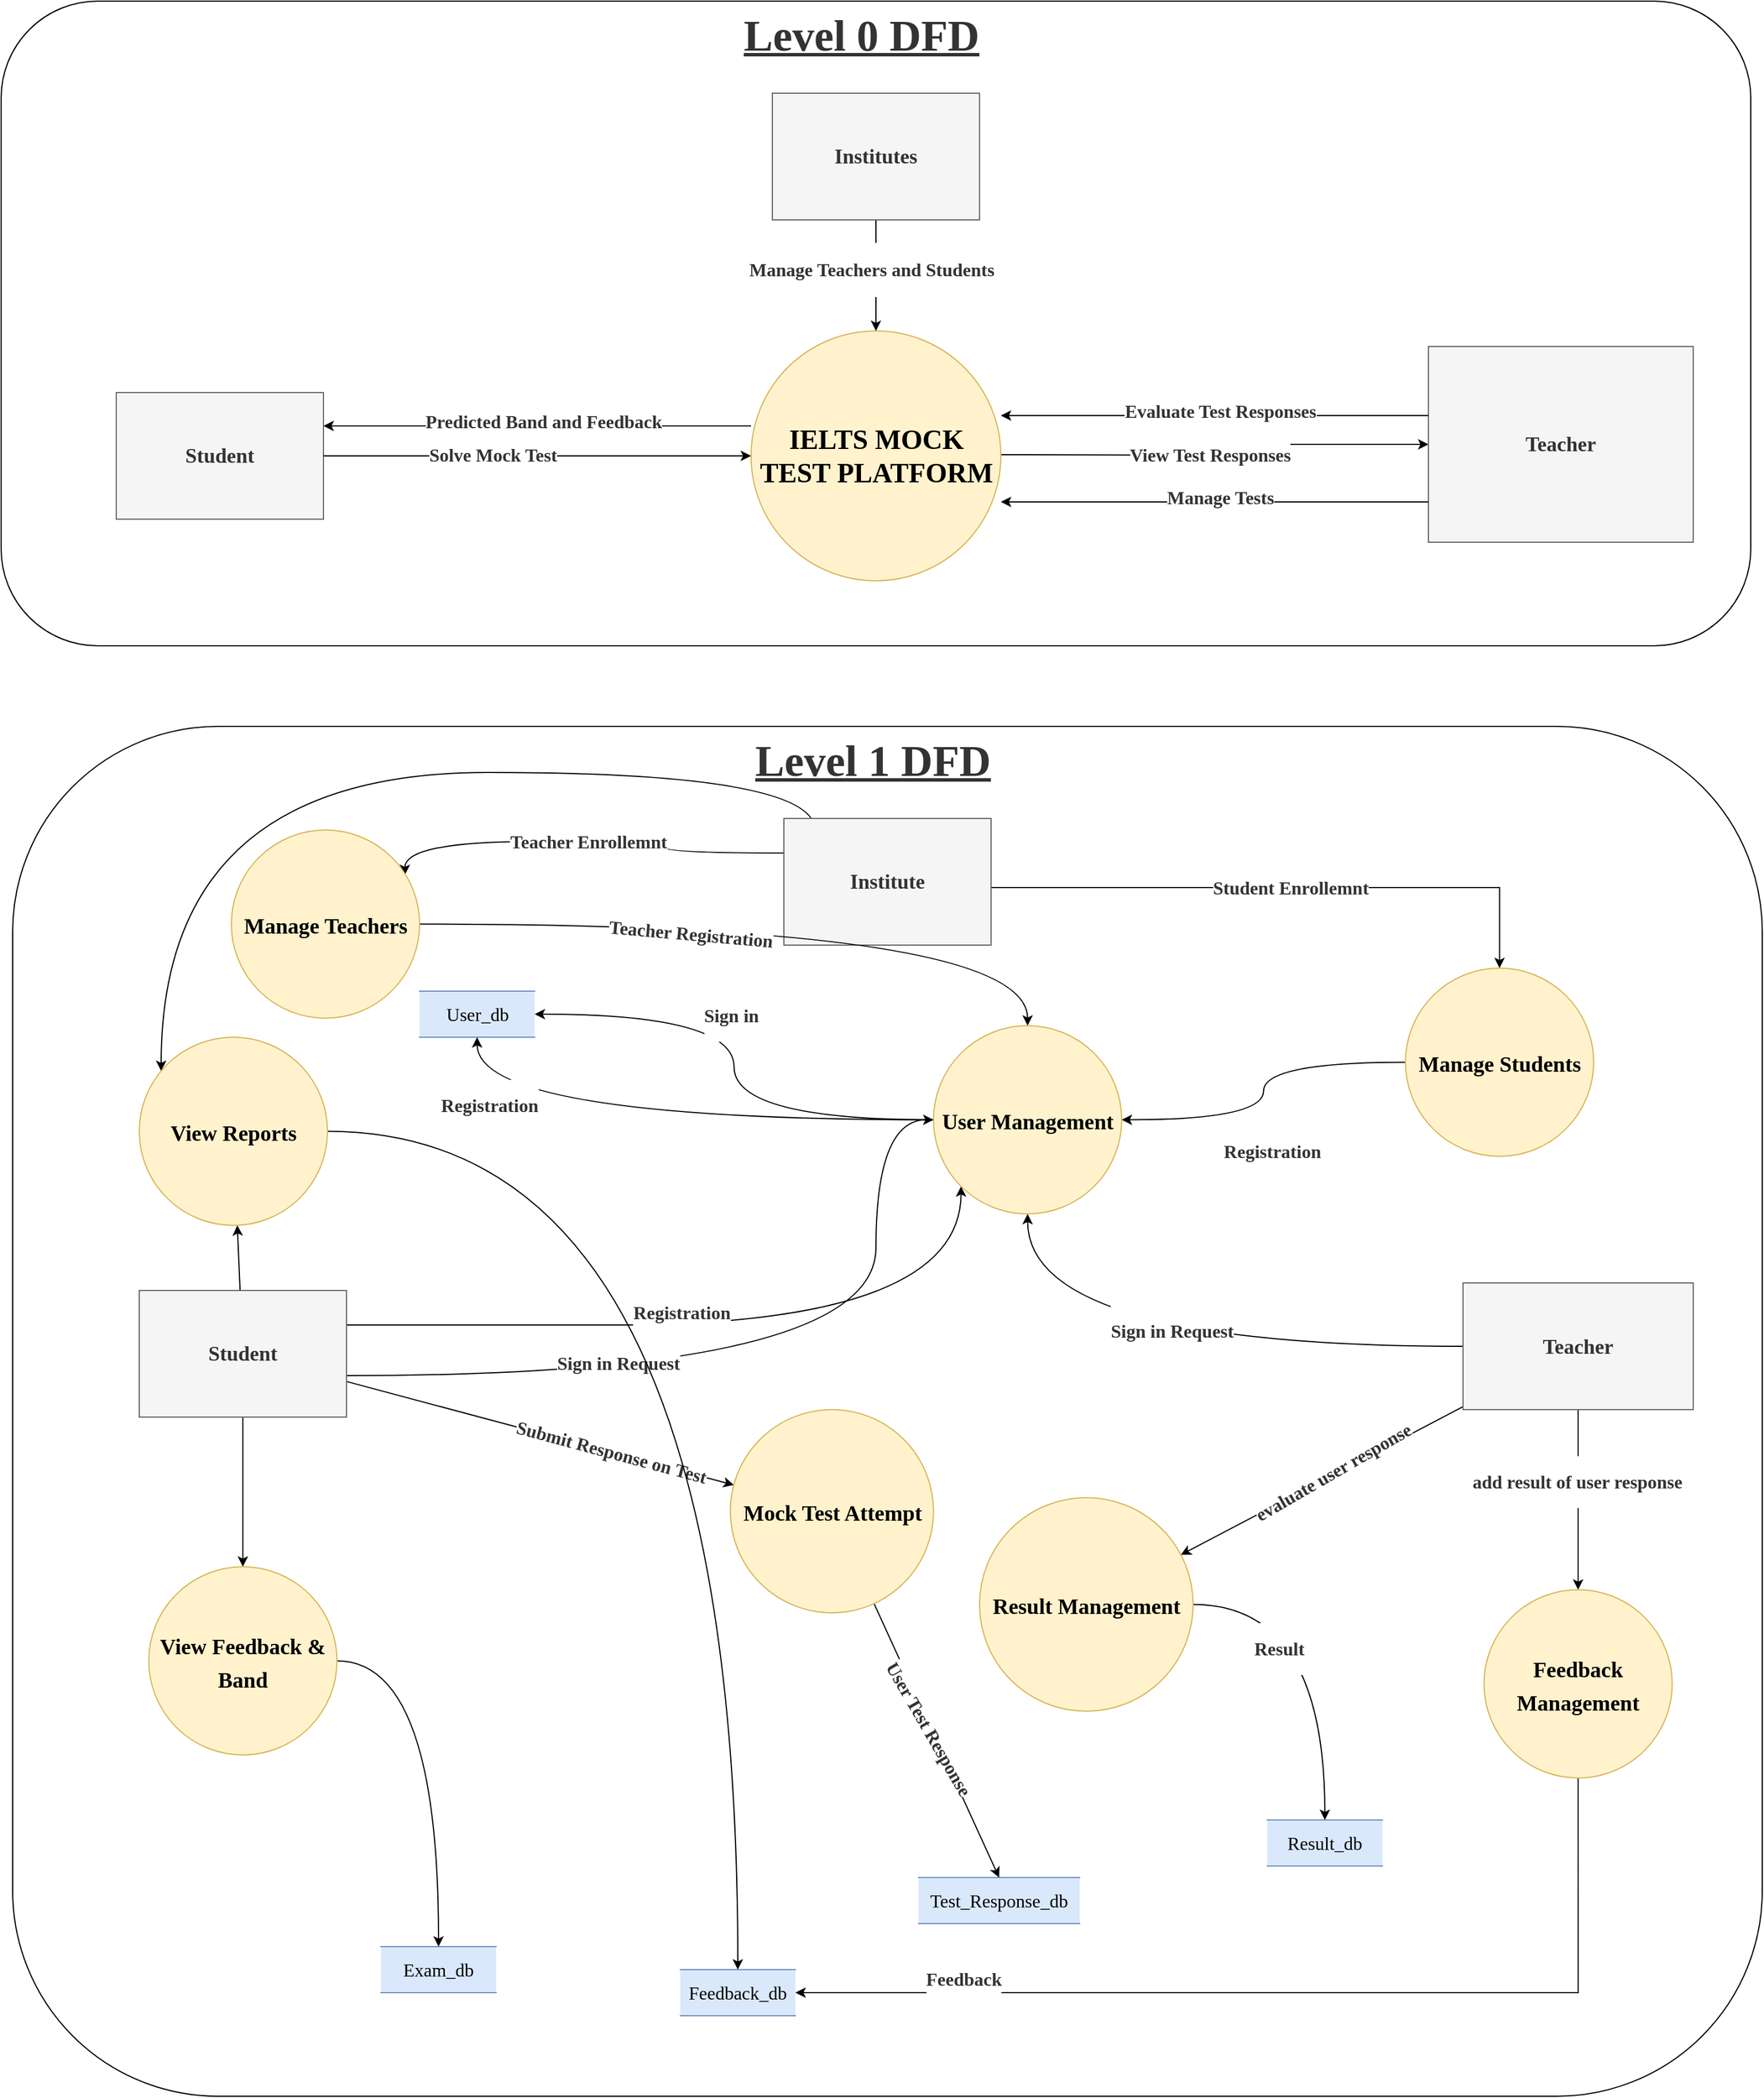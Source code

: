 <mxfile version="24.7.17">
  <diagram name="Page-1" id="etFTTJ8TaBfdBzY4ICjI">
    <mxGraphModel dx="1574" dy="1028" grid="1" gridSize="10" guides="1" tooltips="1" connect="1" arrows="1" fold="1" page="1" pageScale="1" pageWidth="1654" pageHeight="1169" math="0" shadow="0">
      <root>
        <mxCell id="0" />
        <mxCell id="1" parent="0" />
        <mxCell id="t77OT2pHdufiBTzPMGSk-143" value="" style="rounded=1;whiteSpace=wrap;html=1;fontFamily=Ubuntu Mono;fontSource=https%3A%2F%2Ffonts.googleapis.com%2Fcss%3Ffamily%3DUbuntu%2BMono;fillColor=none;" vertex="1" parent="1">
          <mxGeometry x="50" y="50" width="1520" height="560" as="geometry" />
        </mxCell>
        <mxCell id="t77OT2pHdufiBTzPMGSk-144" style="edgeStyle=orthogonalEdgeStyle;rounded=0;orthogonalLoop=1;jettySize=auto;html=1;fontFamily=Ubuntu Mono;fontSource=https%3A%2F%2Ffonts.googleapis.com%2Fcss%3Ffamily%3DUbuntu%2BMono;fontSize=12;fontColor=#333333;" edge="1" parent="1">
          <mxGeometry relative="1" as="geometry">
            <mxPoint x="701.5" y="419" as="sourcePoint" />
            <mxPoint x="330" y="419" as="targetPoint" />
          </mxGeometry>
        </mxCell>
        <mxCell id="t77OT2pHdufiBTzPMGSk-145" value="&lt;h3&gt;&lt;span style=&quot;font-size: 16px;&quot;&gt;Predicted Band and Feedback&lt;/span&gt;&lt;/h3&gt;" style="edgeLabel;html=1;align=center;verticalAlign=middle;resizable=0;points=[];rounded=0;strokeColor=#666666;fontFamily=Ubuntu Mono;fontSource=https%3A%2F%2Ffonts.googleapis.com%2Fcss%3Ffamily%3DUbuntu%2BMono;fontSize=12;fontColor=#333333;fillColor=#f5f5f5;" vertex="1" connectable="0" parent="t77OT2pHdufiBTzPMGSk-144">
          <mxGeometry x="0.19" y="-4" relative="1" as="geometry">
            <mxPoint x="40" as="offset" />
          </mxGeometry>
        </mxCell>
        <mxCell id="t77OT2pHdufiBTzPMGSk-146" style="edgeStyle=orthogonalEdgeStyle;rounded=0;orthogonalLoop=1;jettySize=auto;html=1;exitX=1;exitY=0.5;exitDx=0;exitDy=0;fontFamily=Ubuntu Mono;fontSource=https%3A%2F%2Ffonts.googleapis.com%2Fcss%3Ffamily%3DUbuntu%2BMono;fontSize=12;fontColor=#333333;" edge="1" parent="1" target="t77OT2pHdufiBTzPMGSk-150">
          <mxGeometry relative="1" as="geometry">
            <mxPoint x="918.5" y="444" as="sourcePoint" />
            <mxPoint x="1300" y="444" as="targetPoint" />
            <Array as="points" />
          </mxGeometry>
        </mxCell>
        <mxCell id="t77OT2pHdufiBTzPMGSk-147" value="&lt;h3&gt;&lt;span style=&quot;font-size: 16px;&quot;&gt;View Test Responses&lt;/span&gt;&lt;/h3&gt;" style="edgeLabel;html=1;align=center;verticalAlign=middle;resizable=0;points=[];rounded=0;strokeColor=#666666;fontFamily=Ubuntu Mono;fontSource=https%3A%2F%2Ffonts.googleapis.com%2Fcss%3Ffamily%3DUbuntu%2BMono;fontSize=12;fontColor=#333333;fillColor=#f5f5f5;" vertex="1" connectable="0" parent="t77OT2pHdufiBTzPMGSk-146">
          <mxGeometry x="-0.046" y="1" relative="1" as="geometry">
            <mxPoint as="offset" />
          </mxGeometry>
        </mxCell>
        <mxCell id="t77OT2pHdufiBTzPMGSk-148" value="&lt;h1&gt;&lt;font data-font-src=&quot;https://fonts.googleapis.com/css?family=Ubuntu+Mono&quot;&gt;IELTS MOCK TEST PLATFORM&lt;/font&gt;&lt;/h1&gt;" style="ellipse;whiteSpace=wrap;html=1;aspect=fixed;fillColor=#fff2cc;strokeColor=#d6b656;fontFamily=Ubuntu Mono;fontSource=https%3A%2F%2Ffonts.googleapis.com%2Fcss%3Ffamily%3DUbuntu%2BMono;" vertex="1" parent="1">
          <mxGeometry x="701.5" y="336.5" width="217" height="217" as="geometry" />
        </mxCell>
        <mxCell id="t77OT2pHdufiBTzPMGSk-149" value="&lt;h2&gt;Student&lt;/h2&gt;" style="rounded=0;whiteSpace=wrap;html=1;fillColor=#f5f5f5;fontColor=#333333;strokeColor=#666666;fontFamily=Ubuntu Mono;fontSource=https%3A%2F%2Ffonts.googleapis.com%2Fcss%3Ffamily%3DUbuntu%2BMono;" vertex="1" parent="1">
          <mxGeometry x="150" y="390" width="180" height="110" as="geometry" />
        </mxCell>
        <mxCell id="t77OT2pHdufiBTzPMGSk-150" value="&lt;h2&gt;Teacher&lt;/h2&gt;" style="rounded=0;whiteSpace=wrap;html=1;fillColor=#f5f5f5;fontColor=#333333;strokeColor=#666666;fontFamily=Ubuntu Mono;fontSource=https%3A%2F%2Ffonts.googleapis.com%2Fcss%3Ffamily%3DUbuntu%2BMono;align=center;verticalAlign=middle;fontSize=12;" vertex="1" parent="1">
          <mxGeometry x="1290" y="350" width="230" height="170" as="geometry" />
        </mxCell>
        <mxCell id="t77OT2pHdufiBTzPMGSk-151" style="edgeStyle=orthogonalEdgeStyle;rounded=0;orthogonalLoop=1;jettySize=auto;html=1;fontFamily=Ubuntu Mono;fontSource=https%3A%2F%2Ffonts.googleapis.com%2Fcss%3Ffamily%3DUbuntu%2BMono;fontSize=12;fontColor=#333333;" edge="1" parent="1" source="t77OT2pHdufiBTzPMGSk-153" target="t77OT2pHdufiBTzPMGSk-148">
          <mxGeometry relative="1" as="geometry" />
        </mxCell>
        <mxCell id="t77OT2pHdufiBTzPMGSk-152" value="&lt;h3&gt;&lt;span style=&quot;font-size: 16px;&quot;&gt;Manage Teachers and Students&lt;/span&gt;&lt;/h3&gt;" style="edgeLabel;html=1;align=center;verticalAlign=middle;resizable=0;points=[];rounded=0;strokeColor=#666666;fontFamily=Ubuntu Mono;fontSource=https%3A%2F%2Ffonts.googleapis.com%2Fcss%3Ffamily%3DUbuntu%2BMono;fontSize=12;fontColor=#333333;fillColor=#f5f5f5;" vertex="1" connectable="0" parent="t77OT2pHdufiBTzPMGSk-151">
          <mxGeometry x="-0.114" y="-4" relative="1" as="geometry">
            <mxPoint as="offset" />
          </mxGeometry>
        </mxCell>
        <mxCell id="t77OT2pHdufiBTzPMGSk-153" value="&lt;h2&gt;Institutes&lt;/h2&gt;" style="rounded=0;whiteSpace=wrap;html=1;fillColor=#f5f5f5;fontColor=#333333;strokeColor=#666666;fontFamily=Ubuntu Mono;fontSource=https%3A%2F%2Ffonts.googleapis.com%2Fcss%3Ffamily%3DUbuntu%2BMono;" vertex="1" parent="1">
          <mxGeometry x="720" y="130" width="180" height="110" as="geometry" />
        </mxCell>
        <mxCell id="t77OT2pHdufiBTzPMGSk-154" style="edgeStyle=orthogonalEdgeStyle;rounded=0;orthogonalLoop=1;jettySize=auto;html=1;fontFamily=Ubuntu Mono;fontSource=https%3A%2F%2Ffonts.googleapis.com%2Fcss%3Ffamily%3DUbuntu%2BMono;fontSize=12;fontColor=#333333;" edge="1" parent="1" source="t77OT2pHdufiBTzPMGSk-149" target="t77OT2pHdufiBTzPMGSk-148">
          <mxGeometry relative="1" as="geometry" />
        </mxCell>
        <mxCell id="t77OT2pHdufiBTzPMGSk-155" value="&lt;h3&gt;&lt;font style=&quot;font-size: 16px;&quot;&gt;Solve Mock Test&lt;/font&gt;&lt;/h3&gt;" style="edgeLabel;html=1;align=center;verticalAlign=middle;resizable=0;points=[];rounded=0;strokeColor=#666666;fontFamily=Ubuntu Mono;fontSource=https%3A%2F%2Ffonts.googleapis.com%2Fcss%3Ffamily%3DUbuntu%2BMono;fontSize=12;fontColor=#333333;fillColor=#f5f5f5;" vertex="1" connectable="0" parent="t77OT2pHdufiBTzPMGSk-154">
          <mxGeometry x="-0.211" y="1" relative="1" as="geometry">
            <mxPoint as="offset" />
          </mxGeometry>
        </mxCell>
        <mxCell id="t77OT2pHdufiBTzPMGSk-156" style="edgeStyle=orthogonalEdgeStyle;rounded=0;orthogonalLoop=1;jettySize=auto;html=1;fontFamily=Ubuntu Mono;fontSource=https%3A%2F%2Ffonts.googleapis.com%2Fcss%3Ffamily%3DUbuntu%2BMono;fontSize=12;fontColor=#333333;" edge="1" parent="1">
          <mxGeometry relative="1" as="geometry">
            <mxPoint x="1290" y="410" as="sourcePoint" />
            <mxPoint x="918.5" y="410" as="targetPoint" />
          </mxGeometry>
        </mxCell>
        <mxCell id="t77OT2pHdufiBTzPMGSk-157" value="&lt;h3&gt;&lt;span style=&quot;font-size: 16px;&quot;&gt;Evaluate Test Responses&lt;/span&gt;&lt;/h3&gt;" style="edgeLabel;html=1;align=center;verticalAlign=middle;resizable=0;points=[];rounded=0;strokeColor=#666666;fontFamily=Ubuntu Mono;fontSource=https%3A%2F%2Ffonts.googleapis.com%2Fcss%3Ffamily%3DUbuntu%2BMono;fontSize=12;fontColor=#333333;fillColor=#f5f5f5;" vertex="1" connectable="0" parent="t77OT2pHdufiBTzPMGSk-156">
          <mxGeometry x="0.19" y="-4" relative="1" as="geometry">
            <mxPoint x="40" as="offset" />
          </mxGeometry>
        </mxCell>
        <mxCell id="t77OT2pHdufiBTzPMGSk-158" style="edgeStyle=orthogonalEdgeStyle;rounded=0;orthogonalLoop=1;jettySize=auto;html=1;fontFamily=Ubuntu Mono;fontSource=https%3A%2F%2Ffonts.googleapis.com%2Fcss%3Ffamily%3DUbuntu%2BMono;fontSize=12;fontColor=#333333;" edge="1" parent="1">
          <mxGeometry relative="1" as="geometry">
            <mxPoint x="1290" y="485" as="sourcePoint" />
            <mxPoint x="918.5" y="485" as="targetPoint" />
          </mxGeometry>
        </mxCell>
        <mxCell id="t77OT2pHdufiBTzPMGSk-159" value="&lt;h3&gt;&lt;span style=&quot;font-size: 16px;&quot;&gt;Manage Tests&lt;/span&gt;&lt;/h3&gt;" style="edgeLabel;html=1;align=center;verticalAlign=middle;resizable=0;points=[];rounded=0;strokeColor=#666666;fontFamily=Ubuntu Mono;fontSource=https%3A%2F%2Ffonts.googleapis.com%2Fcss%3Ffamily%3DUbuntu%2BMono;fontSize=12;fontColor=#333333;fillColor=#f5f5f5;" vertex="1" connectable="0" parent="t77OT2pHdufiBTzPMGSk-158">
          <mxGeometry x="0.19" y="-4" relative="1" as="geometry">
            <mxPoint x="40" as="offset" />
          </mxGeometry>
        </mxCell>
        <mxCell id="t77OT2pHdufiBTzPMGSk-160" value="&lt;font style=&quot;font-size: 38px;&quot;&gt;&lt;u&gt;Level 0 DFD&lt;/u&gt;&lt;/font&gt;" style="text;strokeColor=none;fillColor=none;html=1;fontSize=12;fontStyle=1;verticalAlign=middle;align=center;fontFamily=Ubuntu Mono;fontSource=https%3A%2F%2Ffonts.googleapis.com%2Fcss%3Ffamily%3DUbuntu%2BMono;fontColor=#333333;" vertex="1" parent="1">
          <mxGeometry x="747" y="60" width="100" height="40" as="geometry" />
        </mxCell>
        <mxCell id="t77OT2pHdufiBTzPMGSk-161" value="" style="rounded=1;whiteSpace=wrap;html=1;fontFamily=Ubuntu Mono;fontSource=https%3A%2F%2Ffonts.googleapis.com%2Fcss%3Ffamily%3DUbuntu%2BMono;fillColor=none;" vertex="1" parent="1">
          <mxGeometry x="60" y="680" width="1520" height="1190" as="geometry" />
        </mxCell>
        <mxCell id="t77OT2pHdufiBTzPMGSk-162" style="edgeStyle=orthogonalEdgeStyle;rounded=0;orthogonalLoop=1;jettySize=auto;html=1;curved=1;" edge="1" parent="1" source="t77OT2pHdufiBTzPMGSk-170" target="t77OT2pHdufiBTzPMGSk-212">
          <mxGeometry relative="1" as="geometry">
            <Array as="points">
              <mxPoint x="810" y="1244" />
            </Array>
          </mxGeometry>
        </mxCell>
        <mxCell id="t77OT2pHdufiBTzPMGSk-163" value="&lt;h3 style=&quot;color: rgb(51, 51, 51); font-family: &amp;quot;Ubuntu Mono&amp;quot;;&quot;&gt;&lt;span style=&quot;font-size: 16px;&quot;&gt;Sign in Request&lt;/span&gt;&lt;/h3&gt;" style="edgeLabel;html=1;align=center;verticalAlign=middle;resizable=0;points=[];fontFamily=Helvetica;fontSize=11;fontColor=default;labelBackgroundColor=default;" vertex="1" connectable="0" parent="t77OT2pHdufiBTzPMGSk-162">
          <mxGeometry x="0.238" y="61" relative="1" as="geometry">
            <mxPoint x="-218" y="50" as="offset" />
          </mxGeometry>
        </mxCell>
        <mxCell id="t77OT2pHdufiBTzPMGSk-164" style="edgeStyle=orthogonalEdgeStyle;shape=connector;curved=1;rounded=0;orthogonalLoop=1;jettySize=auto;html=1;entryX=0;entryY=1;entryDx=0;entryDy=0;strokeColor=default;align=center;verticalAlign=middle;fontFamily=Helvetica;fontSize=11;fontColor=default;labelBackgroundColor=default;endArrow=classic;exitX=0.985;exitY=0.354;exitDx=0;exitDy=0;exitPerimeter=0;" edge="1" parent="1" source="t77OT2pHdufiBTzPMGSk-170" target="t77OT2pHdufiBTzPMGSk-212">
          <mxGeometry relative="1" as="geometry">
            <Array as="points">
              <mxPoint x="277" y="1200" />
              <mxPoint x="739" y="1200" />
            </Array>
          </mxGeometry>
        </mxCell>
        <mxCell id="t77OT2pHdufiBTzPMGSk-165" value="&lt;h3 style=&quot;&quot;&gt;&lt;font face=&quot;Ubuntu Mono&quot; color=&quot;#333333&quot;&gt;&lt;span style=&quot;font-size: 16px;&quot;&gt;Registration&lt;/span&gt;&lt;/font&gt;&lt;br&gt;&lt;/h3&gt;" style="edgeLabel;html=1;align=center;verticalAlign=middle;resizable=0;points=[];fontFamily=Helvetica;fontSize=11;fontColor=default;labelBackgroundColor=default;" vertex="1" connectable="0" parent="t77OT2pHdufiBTzPMGSk-164">
          <mxGeometry x="-0.052" y="37" relative="1" as="geometry">
            <mxPoint x="60" y="26" as="offset" />
          </mxGeometry>
        </mxCell>
        <mxCell id="t77OT2pHdufiBTzPMGSk-166" style="shape=connector;rounded=0;orthogonalLoop=1;jettySize=auto;html=1;strokeColor=default;align=center;verticalAlign=middle;fontFamily=Helvetica;fontSize=11;fontColor=default;labelBackgroundColor=default;endArrow=classic;" edge="1" parent="1" source="t77OT2pHdufiBTzPMGSk-170" target="t77OT2pHdufiBTzPMGSk-207">
          <mxGeometry relative="1" as="geometry" />
        </mxCell>
        <mxCell id="t77OT2pHdufiBTzPMGSk-167" value="&lt;h3 style=&quot;color: rgb(51, 51, 51); font-family: &amp;quot;Ubuntu Mono&amp;quot;;&quot;&gt;&lt;span style=&quot;font-size: 16px;&quot;&gt;Submit Response on Test&lt;/span&gt;&lt;/h3&gt;" style="edgeLabel;html=1;align=center;verticalAlign=middle;resizable=0;points=[];fontFamily=Helvetica;fontSize=11;fontColor=default;labelBackgroundColor=default;rotation=15;" vertex="1" connectable="0" parent="t77OT2pHdufiBTzPMGSk-166">
          <mxGeometry x="0.475" y="17" relative="1" as="geometry">
            <mxPoint x="-23" y="11" as="offset" />
          </mxGeometry>
        </mxCell>
        <mxCell id="t77OT2pHdufiBTzPMGSk-168" style="edgeStyle=orthogonalEdgeStyle;shape=connector;curved=1;rounded=0;orthogonalLoop=1;jettySize=auto;html=1;strokeColor=default;align=center;verticalAlign=middle;fontFamily=Helvetica;fontSize=11;fontColor=default;labelBackgroundColor=default;endArrow=classic;" edge="1" parent="1" source="t77OT2pHdufiBTzPMGSk-170" target="t77OT2pHdufiBTzPMGSk-195">
          <mxGeometry relative="1" as="geometry" />
        </mxCell>
        <mxCell id="t77OT2pHdufiBTzPMGSk-169" style="shape=connector;rounded=0;orthogonalLoop=1;jettySize=auto;html=1;strokeColor=default;align=center;verticalAlign=middle;fontFamily=Helvetica;fontSize=11;fontColor=default;labelBackgroundColor=default;endArrow=classic;" edge="1" parent="1" source="t77OT2pHdufiBTzPMGSk-170" target="t77OT2pHdufiBTzPMGSk-213">
          <mxGeometry relative="1" as="geometry" />
        </mxCell>
        <mxCell id="t77OT2pHdufiBTzPMGSk-170" value="&lt;h2&gt;Student&lt;/h2&gt;" style="rounded=0;whiteSpace=wrap;html=1;fillColor=#f5f5f5;fontColor=#333333;strokeColor=#666666;fontFamily=Ubuntu Mono;fontSource=https%3A%2F%2Ffonts.googleapis.com%2Fcss%3Ffamily%3DUbuntu%2BMono;" vertex="1" parent="1">
          <mxGeometry x="170" y="1170" width="180" height="110" as="geometry" />
        </mxCell>
        <mxCell id="t77OT2pHdufiBTzPMGSk-171" style="shape=connector;rounded=0;orthogonalLoop=1;jettySize=auto;html=1;strokeColor=default;align=center;verticalAlign=middle;fontFamily=Helvetica;fontSize=11;fontColor=default;labelBackgroundColor=default;endArrow=classic;" edge="1" parent="1" source="t77OT2pHdufiBTzPMGSk-177" target="t77OT2pHdufiBTzPMGSk-201">
          <mxGeometry relative="1" as="geometry" />
        </mxCell>
        <mxCell id="t77OT2pHdufiBTzPMGSk-172" value="&lt;h3 style=&quot;color: rgb(51, 51, 51); font-family: &amp;quot;Ubuntu Mono&amp;quot;;&quot;&gt;&lt;span style=&quot;font-size: 16px;&quot;&gt;evaluate user response&lt;/span&gt;&lt;/h3&gt;" style="edgeLabel;html=1;align=center;verticalAlign=middle;resizable=0;points=[];fontFamily=Helvetica;fontSize=11;fontColor=default;labelBackgroundColor=default;rotation=-30;" vertex="1" connectable="0" parent="t77OT2pHdufiBTzPMGSk-171">
          <mxGeometry x="0.327" y="38" relative="1" as="geometry">
            <mxPoint x="31" y="-62" as="offset" />
          </mxGeometry>
        </mxCell>
        <mxCell id="t77OT2pHdufiBTzPMGSk-173" style="edgeStyle=orthogonalEdgeStyle;shape=connector;curved=1;rounded=0;orthogonalLoop=1;jettySize=auto;html=1;strokeColor=default;align=center;verticalAlign=middle;fontFamily=Helvetica;fontSize=11;fontColor=default;labelBackgroundColor=default;endArrow=classic;" edge="1" parent="1" source="t77OT2pHdufiBTzPMGSk-177" target="t77OT2pHdufiBTzPMGSk-212">
          <mxGeometry relative="1" as="geometry" />
        </mxCell>
        <mxCell id="t77OT2pHdufiBTzPMGSk-174" value="&lt;h3 style=&quot;color: rgb(51, 51, 51); font-family: &amp;quot;Ubuntu Mono&amp;quot;;&quot;&gt;&lt;span style=&quot;font-size: 16px;&quot;&gt;Sign in Request&lt;/span&gt;&lt;/h3&gt;" style="edgeLabel;html=1;align=center;verticalAlign=middle;resizable=0;points=[];fontFamily=Helvetica;fontSize=11;fontColor=default;labelBackgroundColor=default;" vertex="1" connectable="0" parent="t77OT2pHdufiBTzPMGSk-173">
          <mxGeometry x="0.028" y="-14" relative="1" as="geometry">
            <mxPoint as="offset" />
          </mxGeometry>
        </mxCell>
        <mxCell id="t77OT2pHdufiBTzPMGSk-175" style="edgeStyle=orthogonalEdgeStyle;shape=connector;curved=1;rounded=0;orthogonalLoop=1;jettySize=auto;html=1;strokeColor=default;align=center;verticalAlign=middle;fontFamily=Helvetica;fontSize=11;fontColor=default;labelBackgroundColor=default;endArrow=classic;" edge="1" parent="1" source="t77OT2pHdufiBTzPMGSk-177" target="t77OT2pHdufiBTzPMGSk-204">
          <mxGeometry relative="1" as="geometry" />
        </mxCell>
        <mxCell id="t77OT2pHdufiBTzPMGSk-176" value="&lt;h3 style=&quot;color: rgb(51, 51, 51); font-family: &amp;quot;Ubuntu Mono&amp;quot;;&quot;&gt;&lt;span style=&quot;font-size: 16px;&quot;&gt;add result of user response&lt;/span&gt;&lt;/h3&gt;" style="edgeLabel;html=1;align=center;verticalAlign=middle;resizable=0;points=[];fontFamily=Helvetica;fontSize=11;fontColor=default;labelBackgroundColor=default;" vertex="1" connectable="0" parent="t77OT2pHdufiBTzPMGSk-175">
          <mxGeometry x="-0.199" y="-1" relative="1" as="geometry">
            <mxPoint as="offset" />
          </mxGeometry>
        </mxCell>
        <mxCell id="t77OT2pHdufiBTzPMGSk-177" value="&lt;h2&gt;Teacher&lt;/h2&gt;" style="rounded=0;whiteSpace=wrap;html=1;fillColor=#f5f5f5;fontColor=#333333;strokeColor=#666666;fontFamily=Ubuntu Mono;fontSource=https%3A%2F%2Ffonts.googleapis.com%2Fcss%3Ffamily%3DUbuntu%2BMono;align=center;verticalAlign=middle;fontSize=12;" vertex="1" parent="1">
          <mxGeometry x="1320" y="1163.5" width="200" height="110" as="geometry" />
        </mxCell>
        <mxCell id="t77OT2pHdufiBTzPMGSk-178" style="edgeStyle=elbowEdgeStyle;shape=connector;rounded=0;orthogonalLoop=1;jettySize=auto;html=1;strokeColor=default;align=center;verticalAlign=middle;fontFamily=Helvetica;fontSize=11;fontColor=default;labelBackgroundColor=default;endArrow=classic;elbow=vertical;" edge="1" parent="1" source="t77OT2pHdufiBTzPMGSk-183" target="t77OT2pHdufiBTzPMGSk-192">
          <mxGeometry relative="1" as="geometry">
            <Array as="points">
              <mxPoint x="960" y="820" />
            </Array>
          </mxGeometry>
        </mxCell>
        <mxCell id="t77OT2pHdufiBTzPMGSk-179" value="&lt;h3 style=&quot;color: rgb(51, 51, 51); font-family: &amp;quot;Ubuntu Mono&amp;quot;;&quot;&gt;&lt;span style=&quot;font-size: 16px;&quot;&gt;Student Enrollemnt&lt;/span&gt;&lt;/h3&gt;" style="edgeLabel;html=1;align=center;verticalAlign=middle;resizable=0;points=[];fontFamily=Helvetica;fontSize=11;fontColor=default;labelBackgroundColor=default;" vertex="1" connectable="0" parent="t77OT2pHdufiBTzPMGSk-178">
          <mxGeometry x="0.417" y="-23" relative="1" as="geometry">
            <mxPoint x="-103" y="-23" as="offset" />
          </mxGeometry>
        </mxCell>
        <mxCell id="t77OT2pHdufiBTzPMGSk-180" style="edgeStyle=orthogonalEdgeStyle;shape=connector;curved=1;rounded=0;orthogonalLoop=1;jettySize=auto;html=1;strokeColor=default;align=center;verticalAlign=middle;fontFamily=Helvetica;fontSize=11;fontColor=default;labelBackgroundColor=default;endArrow=classic;entryX=0.922;entryY=0.239;entryDx=0;entryDy=0;entryPerimeter=0;" edge="1" parent="1" source="t77OT2pHdufiBTzPMGSk-183" target="t77OT2pHdufiBTzPMGSk-198">
          <mxGeometry relative="1" as="geometry">
            <mxPoint x="640" y="831.28" as="sourcePoint" />
            <mxPoint x="276.969" y="780" as="targetPoint" />
            <Array as="points">
              <mxPoint x="626" y="790" />
              <mxPoint x="626" y="780" />
              <mxPoint x="401" y="780" />
            </Array>
          </mxGeometry>
        </mxCell>
        <mxCell id="t77OT2pHdufiBTzPMGSk-181" value="&lt;h3 style=&quot;color: rgb(51, 51, 51); font-family: &amp;quot;Ubuntu Mono&amp;quot;;&quot;&gt;&lt;span style=&quot;font-size: 16px;&quot;&gt;Teacher Enrollemnt&lt;/span&gt;&lt;/h3&gt;" style="edgeLabel;html=1;align=center;verticalAlign=middle;resizable=0;points=[];fontFamily=Helvetica;fontSize=11;fontColor=default;labelBackgroundColor=default;" vertex="1" connectable="0" parent="t77OT2pHdufiBTzPMGSk-180">
          <mxGeometry x="0.5" y="-5" relative="1" as="geometry">
            <mxPoint x="96" y="5" as="offset" />
          </mxGeometry>
        </mxCell>
        <mxCell id="t77OT2pHdufiBTzPMGSk-182" style="edgeStyle=orthogonalEdgeStyle;shape=connector;curved=1;rounded=0;orthogonalLoop=1;jettySize=auto;html=1;strokeColor=default;align=center;verticalAlign=middle;fontFamily=Helvetica;fontSize=11;fontColor=default;labelBackgroundColor=default;endArrow=classic;" edge="1" parent="1" target="t77OT2pHdufiBTzPMGSk-213">
          <mxGeometry relative="1" as="geometry">
            <mxPoint x="757" y="770" as="sourcePoint" />
            <mxPoint x="188.75" y="960" as="targetPoint" />
            <Array as="points">
              <mxPoint x="757" y="720" />
              <mxPoint x="189" y="720" />
            </Array>
          </mxGeometry>
        </mxCell>
        <mxCell id="t77OT2pHdufiBTzPMGSk-183" value="&lt;h2&gt;Institute&lt;/h2&gt;" style="rounded=0;whiteSpace=wrap;html=1;fillColor=#f5f5f5;fontColor=#333333;strokeColor=#666666;fontFamily=Ubuntu Mono;fontSource=https%3A%2F%2Ffonts.googleapis.com%2Fcss%3Ffamily%3DUbuntu%2BMono;" vertex="1" parent="1">
          <mxGeometry x="730" y="760" width="180" height="110" as="geometry" />
        </mxCell>
        <mxCell id="t77OT2pHdufiBTzPMGSk-184" value="&lt;font style=&quot;font-size: 38px;&quot;&gt;&lt;u&gt;Level 1 DFD&lt;/u&gt;&lt;/font&gt;" style="text;strokeColor=none;fillColor=none;html=1;fontSize=12;fontStyle=1;verticalAlign=middle;align=center;fontFamily=Ubuntu Mono;fontSource=https%3A%2F%2Ffonts.googleapis.com%2Fcss%3Ffamily%3DUbuntu%2BMono;fontColor=#333333;" vertex="1" parent="1">
          <mxGeometry x="757" y="690" width="100" height="40" as="geometry" />
        </mxCell>
        <mxCell id="t77OT2pHdufiBTzPMGSk-185" value="&lt;font style=&quot;font-size: 16px;&quot; face=&quot;Ubuntu Mono&quot;&gt;Exam_db&lt;/font&gt;" style="shape=partialRectangle;whiteSpace=wrap;html=1;left=0;right=0;fillColor=#dae8fc;strokeColor=#6c8ebf;" vertex="1" parent="1">
          <mxGeometry x="380" y="1740" width="100" height="40" as="geometry" />
        </mxCell>
        <mxCell id="t77OT2pHdufiBTzPMGSk-186" value="&lt;font style=&quot;font-size: 16px;&quot; face=&quot;Ubuntu Mono&quot;&gt;User_db&lt;/font&gt;" style="shape=partialRectangle;whiteSpace=wrap;html=1;left=0;right=0;fillColor=#dae8fc;strokeColor=#6c8ebf;" vertex="1" parent="1">
          <mxGeometry x="413.5" y="910" width="100" height="40" as="geometry" />
        </mxCell>
        <mxCell id="t77OT2pHdufiBTzPMGSk-187" value="&lt;font style=&quot;font-size: 16px;&quot; face=&quot;Ubuntu Mono&quot;&gt;Test_Response_db&lt;/font&gt;" style="shape=partialRectangle;whiteSpace=wrap;html=1;left=0;right=0;fillColor=#dae8fc;strokeColor=#6c8ebf;" vertex="1" parent="1">
          <mxGeometry x="847" y="1680" width="140" height="40" as="geometry" />
        </mxCell>
        <mxCell id="t77OT2pHdufiBTzPMGSk-188" value="&lt;font style=&quot;font-size: 16px;&quot; face=&quot;Ubuntu Mono&quot;&gt;Feedback_db&lt;/font&gt;" style="shape=partialRectangle;whiteSpace=wrap;html=1;left=0;right=0;fillColor=#dae8fc;strokeColor=#6c8ebf;" vertex="1" parent="1">
          <mxGeometry x="640" y="1760" width="100" height="40" as="geometry" />
        </mxCell>
        <mxCell id="t77OT2pHdufiBTzPMGSk-189" value="&lt;font style=&quot;font-size: 16px;&quot; face=&quot;Ubuntu Mono&quot;&gt;Result_db&lt;/font&gt;" style="shape=partialRectangle;whiteSpace=wrap;html=1;left=0;right=0;fillColor=#dae8fc;strokeColor=#6c8ebf;" vertex="1" parent="1">
          <mxGeometry x="1150" y="1630" width="100" height="40" as="geometry" />
        </mxCell>
        <mxCell id="t77OT2pHdufiBTzPMGSk-190" style="edgeStyle=orthogonalEdgeStyle;shape=connector;curved=1;rounded=0;orthogonalLoop=1;jettySize=auto;html=1;strokeColor=default;align=center;verticalAlign=middle;fontFamily=Helvetica;fontSize=11;fontColor=default;labelBackgroundColor=default;endArrow=classic;" edge="1" parent="1" source="t77OT2pHdufiBTzPMGSk-192" target="t77OT2pHdufiBTzPMGSk-212">
          <mxGeometry relative="1" as="geometry" />
        </mxCell>
        <mxCell id="t77OT2pHdufiBTzPMGSk-191" value="&lt;h3 style=&quot;color: rgb(51, 51, 51); font-family: &amp;quot;Ubuntu Mono&amp;quot;;&quot;&gt;&lt;span style=&quot;font-size: 16px;&quot;&gt;Registration&lt;/span&gt;&lt;/h3&gt;" style="edgeLabel;html=1;align=center;verticalAlign=middle;resizable=0;points=[];fontFamily=Helvetica;fontSize=11;fontColor=default;labelBackgroundColor=default;" vertex="1" connectable="0" parent="t77OT2pHdufiBTzPMGSk-190">
          <mxGeometry x="0.181" y="13" relative="1" as="geometry">
            <mxPoint x="9" y="14" as="offset" />
          </mxGeometry>
        </mxCell>
        <mxCell id="t77OT2pHdufiBTzPMGSk-192" value="&lt;h1&gt;&lt;font style=&quot;font-size: 19px;&quot; data-font-src=&quot;https://fonts.googleapis.com/css?family=Ubuntu+Mono&quot;&gt;Manage Students &lt;/font&gt;&lt;/h1&gt;" style="ellipse;whiteSpace=wrap;html=1;aspect=fixed;fillColor=#fff2cc;strokeColor=#d6b656;fontFamily=Ubuntu Mono;fontSource=https%3A%2F%2Ffonts.googleapis.com%2Fcss%3Ffamily%3DUbuntu%2BMono;" vertex="1" parent="1">
          <mxGeometry x="1270" y="890" width="163.5" height="163.5" as="geometry" />
        </mxCell>
        <mxCell id="t77OT2pHdufiBTzPMGSk-193" style="edgeStyle=orthogonalEdgeStyle;shape=connector;curved=1;rounded=0;orthogonalLoop=1;jettySize=auto;html=1;strokeColor=default;align=center;verticalAlign=middle;fontFamily=Helvetica;fontSize=11;fontColor=default;labelBackgroundColor=default;endArrow=classic;" edge="1" parent="1" source="t77OT2pHdufiBTzPMGSk-195" target="t77OT2pHdufiBTzPMGSk-185">
          <mxGeometry relative="1" as="geometry" />
        </mxCell>
        <mxCell id="t77OT2pHdufiBTzPMGSk-194" style="edgeStyle=orthogonalEdgeStyle;shape=connector;curved=1;rounded=0;orthogonalLoop=1;jettySize=auto;html=1;strokeColor=default;align=center;verticalAlign=middle;fontFamily=Helvetica;fontSize=11;fontColor=default;labelBackgroundColor=default;endArrow=classic;" edge="1" parent="1" source="t77OT2pHdufiBTzPMGSk-213" target="t77OT2pHdufiBTzPMGSk-188">
          <mxGeometry relative="1" as="geometry" />
        </mxCell>
        <mxCell id="t77OT2pHdufiBTzPMGSk-195" value="&lt;h1&gt;&lt;font style=&quot;font-size: 19px;&quot; data-font-src=&quot;https://fonts.googleapis.com/css?family=Ubuntu+Mono&quot;&gt;View Feedback &amp;amp; Band&lt;/font&gt;&lt;/h1&gt;" style="ellipse;whiteSpace=wrap;html=1;aspect=fixed;fillColor=#fff2cc;strokeColor=#d6b656;fontFamily=Ubuntu Mono;fontSource=https%3A%2F%2Ffonts.googleapis.com%2Fcss%3Ffamily%3DUbuntu%2BMono;" vertex="1" parent="1">
          <mxGeometry x="178.25" y="1410" width="163.5" height="163.5" as="geometry" />
        </mxCell>
        <mxCell id="t77OT2pHdufiBTzPMGSk-196" style="edgeStyle=orthogonalEdgeStyle;shape=connector;curved=1;rounded=0;orthogonalLoop=1;jettySize=auto;html=1;strokeColor=default;align=center;verticalAlign=middle;fontFamily=Helvetica;fontSize=11;fontColor=default;labelBackgroundColor=default;endArrow=classic;" edge="1" parent="1" source="t77OT2pHdufiBTzPMGSk-198" target="t77OT2pHdufiBTzPMGSk-212">
          <mxGeometry relative="1" as="geometry" />
        </mxCell>
        <mxCell id="t77OT2pHdufiBTzPMGSk-197" value="&lt;h3 style=&quot;color: rgb(51, 51, 51); font-family: &amp;quot;Ubuntu Mono&amp;quot;;&quot;&gt;&lt;span style=&quot;font-size: 16px;&quot;&gt;Teacher Registration&lt;/span&gt;&lt;/h3&gt;" style="edgeLabel;html=1;align=center;verticalAlign=middle;resizable=0;points=[];fontFamily=Helvetica;fontSize=11;fontColor=default;labelBackgroundColor=default;rotation=5;" vertex="1" connectable="0" parent="t77OT2pHdufiBTzPMGSk-196">
          <mxGeometry x="-0.26" y="-4" relative="1" as="geometry">
            <mxPoint x="7" y="4" as="offset" />
          </mxGeometry>
        </mxCell>
        <mxCell id="t77OT2pHdufiBTzPMGSk-198" value="&lt;h1&gt;&lt;font style=&quot;font-size: 19px;&quot; data-font-src=&quot;https://fonts.googleapis.com/css?family=Ubuntu+Mono&quot;&gt;Manage Teachers&lt;/font&gt;&lt;/h1&gt;" style="ellipse;whiteSpace=wrap;html=1;aspect=fixed;fillColor=#fff2cc;strokeColor=#d6b656;fontFamily=Ubuntu Mono;fontSource=https%3A%2F%2Ffonts.googleapis.com%2Fcss%3Ffamily%3DUbuntu%2BMono;" vertex="1" parent="1">
          <mxGeometry x="250" y="770" width="163.5" height="163.5" as="geometry" />
        </mxCell>
        <mxCell id="t77OT2pHdufiBTzPMGSk-199" style="edgeStyle=orthogonalEdgeStyle;shape=connector;curved=1;rounded=0;orthogonalLoop=1;jettySize=auto;html=1;entryX=0.5;entryY=0;entryDx=0;entryDy=0;strokeColor=default;align=center;verticalAlign=middle;fontFamily=Helvetica;fontSize=11;fontColor=default;labelBackgroundColor=default;endArrow=classic;" edge="1" parent="1" source="t77OT2pHdufiBTzPMGSk-201" target="t77OT2pHdufiBTzPMGSk-189">
          <mxGeometry relative="1" as="geometry" />
        </mxCell>
        <mxCell id="t77OT2pHdufiBTzPMGSk-200" value="&lt;h3 style=&quot;color: rgb(51, 51, 51); font-family: &amp;quot;Ubuntu Mono&amp;quot;;&quot;&gt;&lt;span style=&quot;font-size: 16px;&quot;&gt;Result&lt;/span&gt;&lt;/h3&gt;" style="edgeLabel;html=1;align=center;verticalAlign=middle;resizable=0;points=[];fontFamily=Helvetica;fontSize=11;fontColor=default;labelBackgroundColor=default;" vertex="1" connectable="0" parent="t77OT2pHdufiBTzPMGSk-199">
          <mxGeometry x="-0.131" y="3" relative="1" as="geometry">
            <mxPoint x="-43" y="21" as="offset" />
          </mxGeometry>
        </mxCell>
        <mxCell id="t77OT2pHdufiBTzPMGSk-201" value="&lt;h1&gt;&lt;font style=&quot;font-size: 19px;&quot; data-font-src=&quot;https://fonts.googleapis.com/css?family=Ubuntu+Mono&quot;&gt;Result Management&lt;/font&gt;&lt;/h1&gt;" style="ellipse;whiteSpace=wrap;html=1;aspect=fixed;fillColor=#fff2cc;strokeColor=#d6b656;fontFamily=Ubuntu Mono;fontSource=https%3A%2F%2Ffonts.googleapis.com%2Fcss%3Ffamily%3DUbuntu%2BMono;" vertex="1" parent="1">
          <mxGeometry x="900" y="1350" width="185.5" height="185.5" as="geometry" />
        </mxCell>
        <mxCell id="t77OT2pHdufiBTzPMGSk-202" style="edgeStyle=orthogonalEdgeStyle;shape=connector;rounded=0;orthogonalLoop=1;jettySize=auto;html=1;entryX=1;entryY=0.5;entryDx=0;entryDy=0;strokeColor=default;align=center;verticalAlign=middle;fontFamily=Helvetica;fontSize=11;fontColor=default;labelBackgroundColor=default;endArrow=classic;" edge="1" parent="1" source="t77OT2pHdufiBTzPMGSk-204" target="t77OT2pHdufiBTzPMGSk-188">
          <mxGeometry relative="1" as="geometry">
            <Array as="points">
              <mxPoint x="1420" y="1780" />
            </Array>
          </mxGeometry>
        </mxCell>
        <mxCell id="t77OT2pHdufiBTzPMGSk-203" value="&lt;h3 style=&quot;color: rgb(51, 51, 51); font-family: &amp;quot;Ubuntu Mono&amp;quot;;&quot;&gt;&lt;span style=&quot;font-size: 16px;&quot;&gt;Feedback&lt;/span&gt;&lt;/h3&gt;" style="edgeLabel;html=1;align=center;verticalAlign=middle;resizable=0;points=[];fontFamily=Helvetica;fontSize=11;fontColor=default;labelBackgroundColor=default;" vertex="1" connectable="0" parent="t77OT2pHdufiBTzPMGSk-202">
          <mxGeometry x="0.663" y="-12" relative="1" as="geometry">
            <mxPoint as="offset" />
          </mxGeometry>
        </mxCell>
        <mxCell id="t77OT2pHdufiBTzPMGSk-204" value="&lt;h1&gt;&lt;font style=&quot;font-size: 19px;&quot; data-font-src=&quot;https://fonts.googleapis.com/css?family=Ubuntu+Mono&quot;&gt;Feedback Management&lt;/font&gt;&lt;/h1&gt;" style="ellipse;whiteSpace=wrap;html=1;aspect=fixed;fillColor=#fff2cc;strokeColor=#d6b656;fontFamily=Ubuntu Mono;fontSource=https%3A%2F%2Ffonts.googleapis.com%2Fcss%3Ffamily%3DUbuntu%2BMono;" vertex="1" parent="1">
          <mxGeometry x="1338.25" y="1430" width="163.5" height="163.5" as="geometry" />
        </mxCell>
        <mxCell id="t77OT2pHdufiBTzPMGSk-205" style="shape=connector;rounded=0;orthogonalLoop=1;jettySize=auto;html=1;entryX=0.5;entryY=0;entryDx=0;entryDy=0;strokeColor=default;align=center;verticalAlign=middle;fontFamily=Helvetica;fontSize=11;fontColor=default;labelBackgroundColor=default;endArrow=classic;" edge="1" parent="1" source="t77OT2pHdufiBTzPMGSk-207" target="t77OT2pHdufiBTzPMGSk-187">
          <mxGeometry relative="1" as="geometry" />
        </mxCell>
        <mxCell id="t77OT2pHdufiBTzPMGSk-206" value="&lt;h3 style=&quot;color: rgb(51, 51, 51); font-family: &amp;quot;Ubuntu Mono&amp;quot;;&quot;&gt;&lt;span style=&quot;font-size: 16px;&quot;&gt;User Test Response&lt;/span&gt;&lt;/h3&gt;" style="edgeLabel;html=1;align=center;verticalAlign=middle;resizable=0;points=[];fontFamily=Helvetica;fontSize=11;fontColor=default;labelBackgroundColor=default;rotation=60;" vertex="1" connectable="0" parent="t77OT2pHdufiBTzPMGSk-205">
          <mxGeometry x="-0.328" y="4" relative="1" as="geometry">
            <mxPoint x="8" y="30" as="offset" />
          </mxGeometry>
        </mxCell>
        <mxCell id="t77OT2pHdufiBTzPMGSk-207" value="&lt;h1&gt;&lt;font style=&quot;font-size: 19px;&quot; data-font-src=&quot;https://fonts.googleapis.com/css?family=Ubuntu+Mono&quot;&gt;Mock Test Attempt&lt;/font&gt;&lt;/h1&gt;" style="ellipse;whiteSpace=wrap;html=1;aspect=fixed;fillColor=#fff2cc;strokeColor=#d6b656;fontFamily=Ubuntu Mono;fontSource=https%3A%2F%2Ffonts.googleapis.com%2Fcss%3Ffamily%3DUbuntu%2BMono;" vertex="1" parent="1">
          <mxGeometry x="683.5" y="1273.5" width="176.5" height="176.5" as="geometry" />
        </mxCell>
        <mxCell id="t77OT2pHdufiBTzPMGSk-208" style="edgeStyle=orthogonalEdgeStyle;shape=connector;curved=1;rounded=0;orthogonalLoop=1;jettySize=auto;html=1;entryX=1;entryY=0.5;entryDx=0;entryDy=0;strokeColor=default;align=center;verticalAlign=middle;fontFamily=Helvetica;fontSize=11;fontColor=default;labelBackgroundColor=default;endArrow=classic;" edge="1" parent="1" source="t77OT2pHdufiBTzPMGSk-212" target="t77OT2pHdufiBTzPMGSk-186">
          <mxGeometry relative="1" as="geometry" />
        </mxCell>
        <mxCell id="t77OT2pHdufiBTzPMGSk-209" value="&lt;h3 style=&quot;color: rgb(51, 51, 51); font-family: &amp;quot;Ubuntu Mono&amp;quot;;&quot;&gt;&lt;span style=&quot;font-size: 16px;&quot;&gt;Sign in&lt;/span&gt;&lt;/h3&gt;" style="edgeLabel;html=1;align=center;verticalAlign=middle;resizable=0;points=[];fontFamily=Helvetica;fontSize=11;fontColor=default;labelBackgroundColor=default;" vertex="1" connectable="0" parent="t77OT2pHdufiBTzPMGSk-208">
          <mxGeometry x="0.207" y="3" relative="1" as="geometry">
            <mxPoint as="offset" />
          </mxGeometry>
        </mxCell>
        <mxCell id="t77OT2pHdufiBTzPMGSk-210" style="edgeStyle=orthogonalEdgeStyle;shape=connector;curved=1;rounded=0;orthogonalLoop=1;jettySize=auto;html=1;entryX=0.5;entryY=1;entryDx=0;entryDy=0;strokeColor=default;align=center;verticalAlign=middle;fontFamily=Helvetica;fontSize=11;fontColor=default;labelBackgroundColor=default;endArrow=classic;" edge="1" parent="1" source="t77OT2pHdufiBTzPMGSk-212" target="t77OT2pHdufiBTzPMGSk-186">
          <mxGeometry relative="1" as="geometry" />
        </mxCell>
        <mxCell id="t77OT2pHdufiBTzPMGSk-211" value="&lt;h3&gt;&lt;font face=&quot;Ubuntu Mono&quot; color=&quot;#333333&quot;&gt;&lt;span style=&quot;font-size: 16px;&quot;&gt;Registration&lt;/span&gt;&lt;/font&gt;&lt;/h3&gt;" style="edgeLabel;html=1;align=center;verticalAlign=middle;resizable=0;points=[];fontFamily=Helvetica;fontSize=11;fontColor=default;labelBackgroundColor=default;" vertex="1" connectable="0" parent="t77OT2pHdufiBTzPMGSk-210">
          <mxGeometry x="0.651" y="-13" relative="1" as="geometry">
            <mxPoint as="offset" />
          </mxGeometry>
        </mxCell>
        <mxCell id="t77OT2pHdufiBTzPMGSk-212" value="&lt;h1&gt;&lt;font style=&quot;font-size: 19px;&quot; data-font-src=&quot;https://fonts.googleapis.com/css?family=Ubuntu+Mono&quot;&gt;User Management&lt;/font&gt;&lt;/h1&gt;" style="ellipse;whiteSpace=wrap;html=1;aspect=fixed;fillColor=#fff2cc;strokeColor=#d6b656;fontFamily=Ubuntu Mono;fontSource=https%3A%2F%2Ffonts.googleapis.com%2Fcss%3Ffamily%3DUbuntu%2BMono;" vertex="1" parent="1">
          <mxGeometry x="860" y="940" width="163.5" height="163.5" as="geometry" />
        </mxCell>
        <mxCell id="t77OT2pHdufiBTzPMGSk-213" value="&lt;h1&gt;&lt;font style=&quot;font-size: 19px;&quot; data-font-src=&quot;https://fonts.googleapis.com/css?family=Ubuntu+Mono&quot;&gt;View Reports&lt;/font&gt;&lt;/h1&gt;" style="ellipse;whiteSpace=wrap;html=1;aspect=fixed;fillColor=#fff2cc;strokeColor=#d6b656;fontFamily=Ubuntu Mono;fontSource=https%3A%2F%2Ffonts.googleapis.com%2Fcss%3Ffamily%3DUbuntu%2BMono;" vertex="1" parent="1">
          <mxGeometry x="170" y="950" width="163.5" height="163.5" as="geometry" />
        </mxCell>
      </root>
    </mxGraphModel>
  </diagram>
</mxfile>
